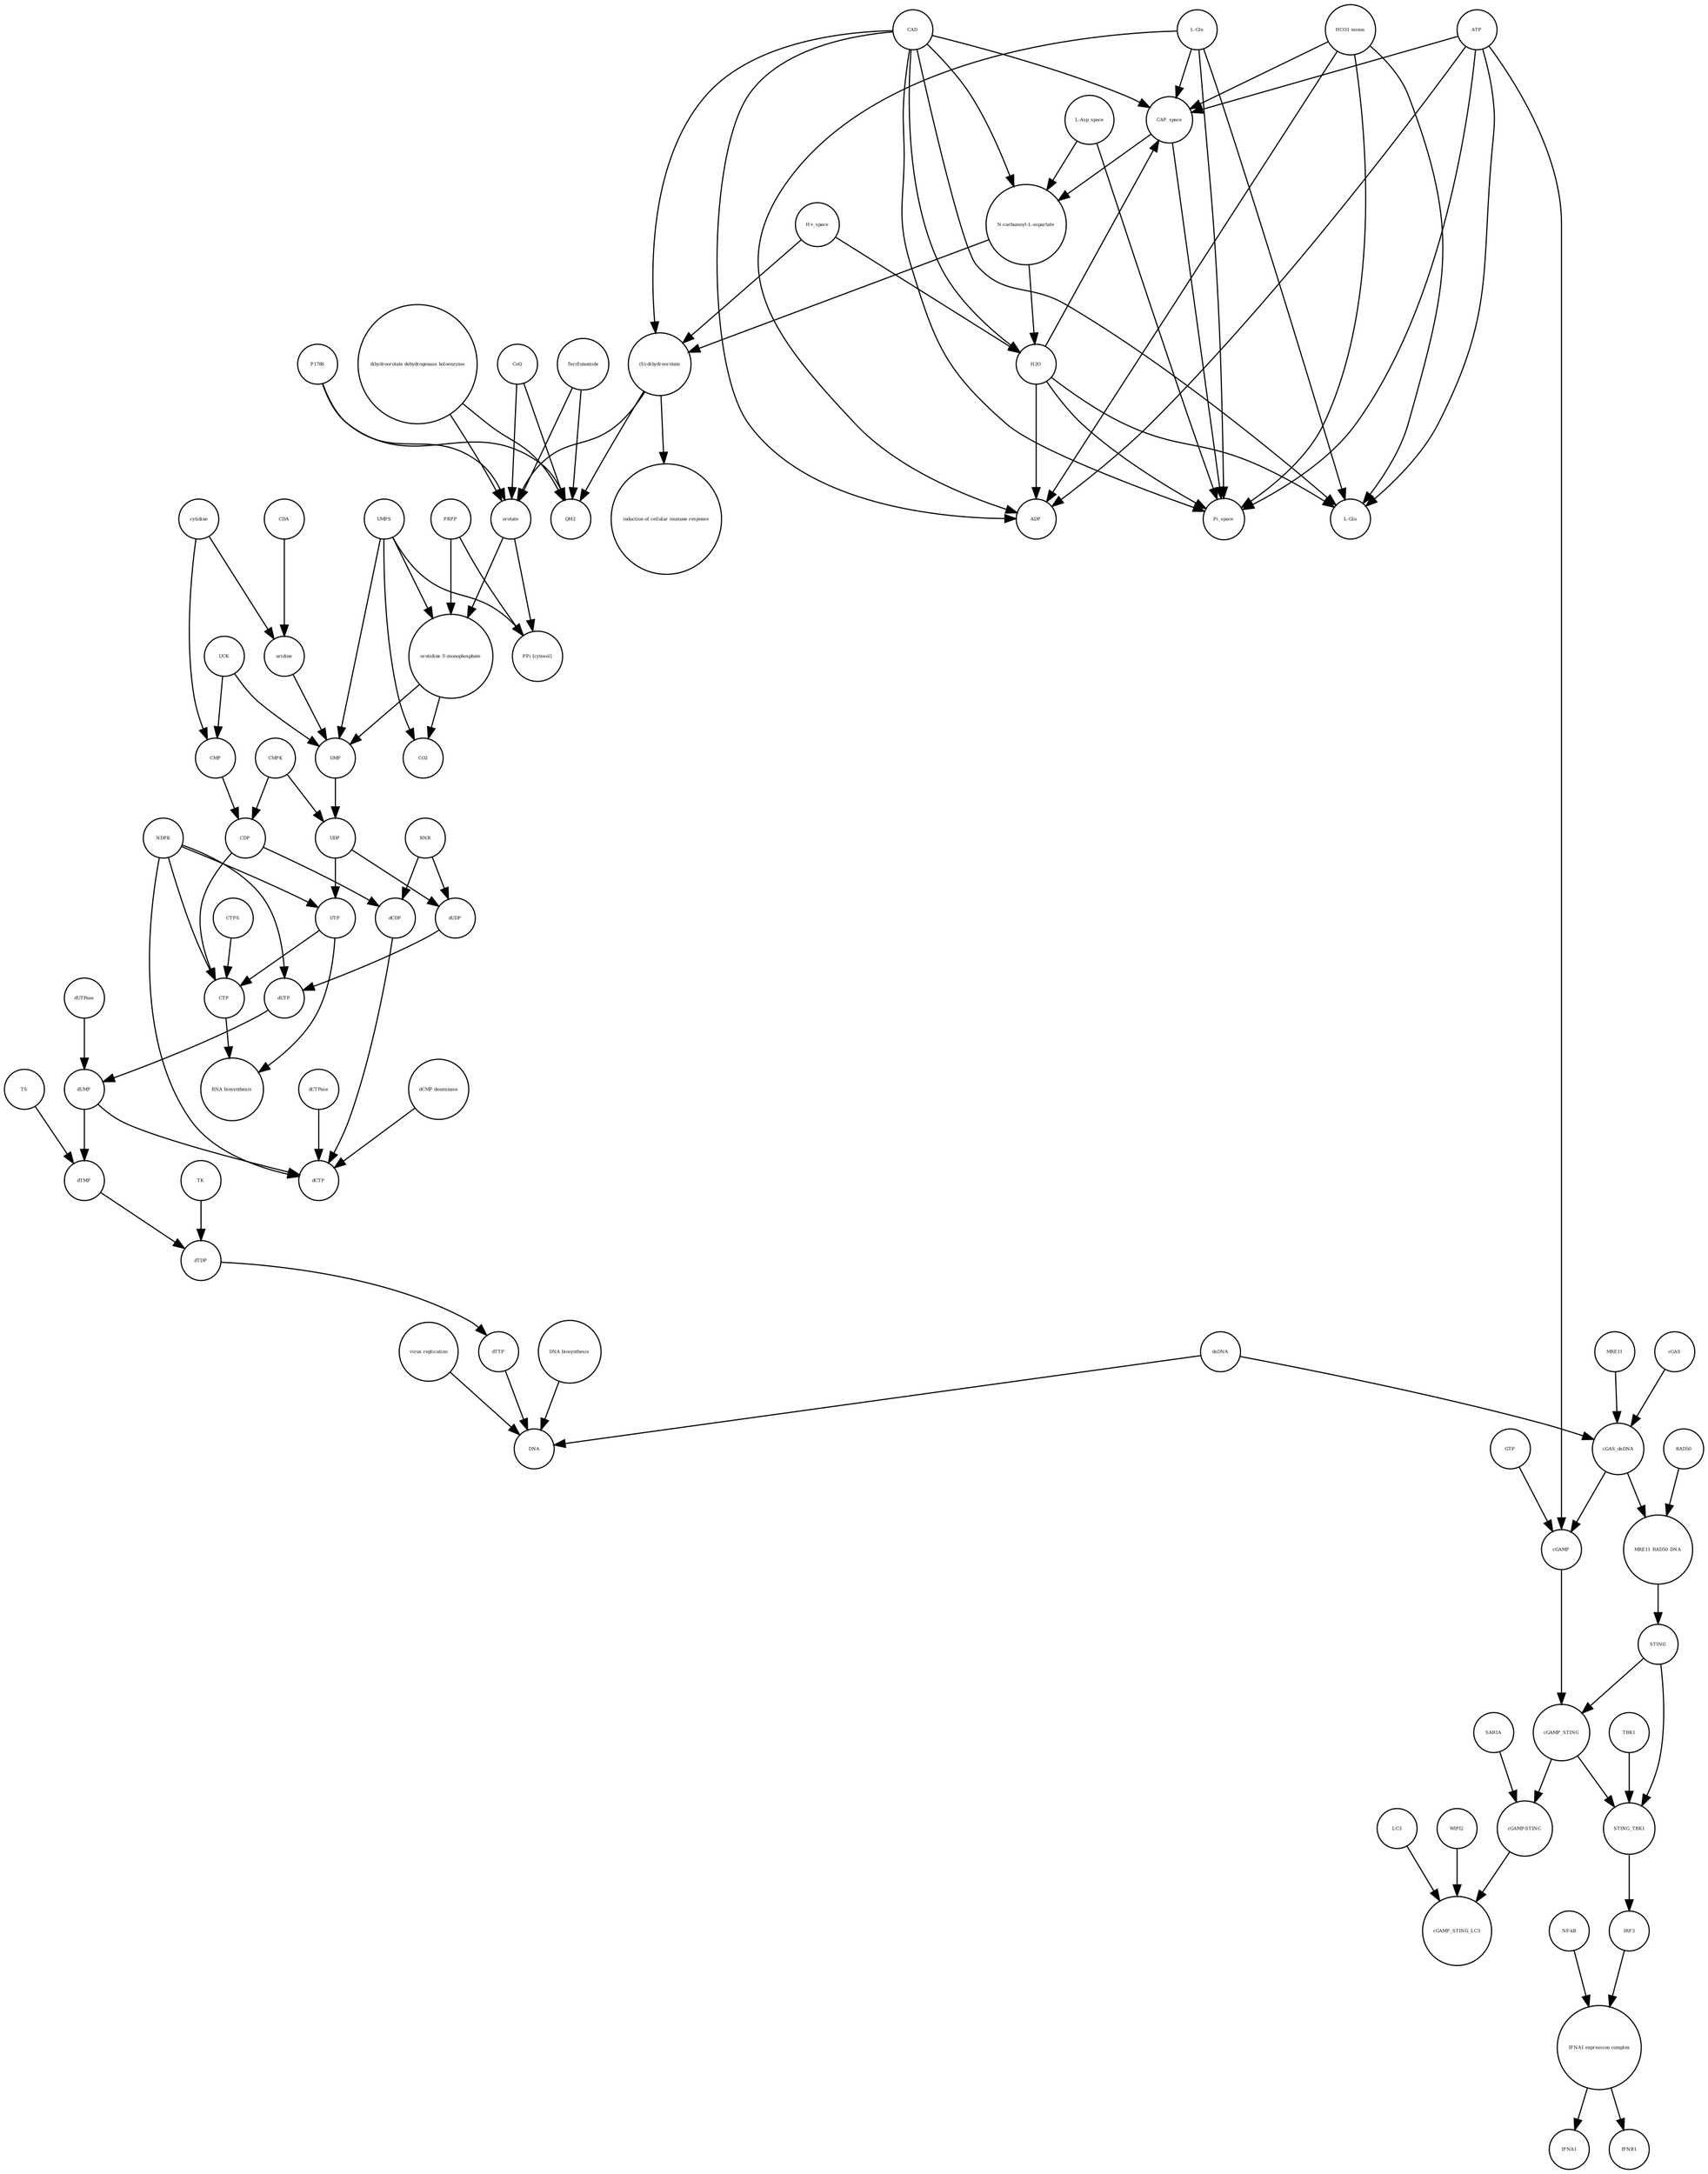 strict digraph  {
UTP [annotation="", bipartite=0, cls="simple chemical", fontsize=4, label=UTP, shape=circle];
"RNA biosynthesis" [annotation="urn_miriam_obo.go_GO%3A0032774", bipartite=0, cls=phenotype, fontsize=4, label="RNA biosynthesis", shape=circle];
CTP [annotation="", bipartite=0, cls="simple chemical", fontsize=4, label=CTP, shape=circle];
"(S)-dihydroorotate" [annotation="", bipartite=0, cls="simple chemical", fontsize=4, label="(S)-dihydroorotate", shape=circle];
"induction of cellular immune response" [annotation="", bipartite=0, cls=phenotype, fontsize=4, label="induction of cellular immune response", shape=circle];
ATP [annotation="", bipartite=0, cls="simple chemical", fontsize=4, label=ATP, shape=circle];
TS [annotation="", bipartite=0, cls=macromolecule, fontsize=4, label=TS, shape=circle];
IRF3 [annotation="", bipartite=0, cls="macromolecule multimer", fontsize=4, label=IRF3, shape=circle];
CO2 [annotation="", bipartite=0, cls="simple chemical", fontsize=4, label=CO2, shape=circle];
"cGAMP-STING" [annotation="", bipartite=0, cls=complex, fontsize=4, label="cGAMP-STING", shape=circle];
SAR1A [annotation="", bipartite=0, cls=macromolecule, fontsize=4, label=SAR1A, shape=circle];
uridine [annotation="", bipartite=0, cls="simple chemical", fontsize=4, label=uridine, shape=circle];
dCTPase [annotation="", bipartite=0, cls=macromolecule, fontsize=4, label=dCTPase, shape=circle];
dTMP [annotation="", bipartite=0, cls="simple chemical", fontsize=4, label=dTMP, shape=circle];
QH2 [annotation="", bipartite=0, cls="simple chemical", fontsize=4, label=QH2, shape=circle];
"IFNA1 expression complex" [annotation="", bipartite=0, cls=complex, fontsize=4, label="IFNA1 expression complex", shape=circle];
dUDP [annotation="", bipartite=0, cls="simple chemical", fontsize=4, label=dUDP, shape=circle];
"L-Gln" [annotation="", bipartite=0, cls="simple chemical", fontsize=4, label="L-Gln", shape=circle];
TBK1 [annotation="", bipartite=0, cls=macromolecule, fontsize=4, label=TBK1, shape=circle];
H2O [annotation="", bipartite=0, cls="simple chemical", fontsize=4, label=H2O, shape=circle];
dsDNA [annotation="", bipartite=0, cls="simple chemical", fontsize=4, label=dsDNA, shape=circle];
ADP [annotation="", bipartite=0, cls="simple chemical", fontsize=4, label=ADP, shape=circle];
orotate [annotation="", bipartite=0, cls="simple chemical", fontsize=4, label=orotate, shape=circle];
LC3 [annotation="", bipartite=0, cls=macromolecule, fontsize=4, label=LC3, shape=circle];
dUTP [annotation="", bipartite=0, cls="simple chemical", fontsize=4, label=dUTP, shape=circle];
"H+_space" [annotation="", bipartite=0, cls="simple chemical", fontsize=4, label="H+_space", shape=circle];
UDP [annotation="", bipartite=0, cls="simple chemical", fontsize=4, label=UDP, shape=circle];
CTPS [annotation="", bipartite=0, cls=macromolecule, fontsize=4, label=CTPS, shape=circle];
"N-carbamoyl-L-aspartate" [annotation="", bipartite=0, cls="simple chemical", fontsize=4, label="N-carbamoyl-L-aspartate", shape=circle];
UCK [annotation="", bipartite=0, cls=macromolecule, fontsize=4, label=UCK, shape=circle];
"L-Asp_space" [annotation="", bipartite=0, cls="simple chemical", fontsize=4, label="L-Asp_space", shape=circle];
TK [annotation="", bipartite=0, cls=macromolecule, fontsize=4, label=TK, shape=circle];
dUMP [annotation="", bipartite=0, cls="simple chemical", fontsize=4, label=dUMP, shape=circle];
UMPS [annotation="", bipartite=0, cls="macromolecule multimer", fontsize=4, label=UMPS, shape=circle];
NDPK [annotation="", bipartite=0, cls=macromolecule, fontsize=4, label=NDPK, shape=circle];
dTDP [annotation="", bipartite=0, cls="simple chemical", fontsize=4, label=dTDP, shape=circle];
cGAMP_STING [annotation="", bipartite=0, cls=complex, fontsize=4, label=cGAMP_STING, shape=circle];
"dihydroorotate dehydrogenase holoenzyme" [annotation="", bipartite=0, cls="simple chemical", fontsize=4, label="dihydroorotate dehydrogenase holoenzyme", shape=circle];
CMP [annotation="", bipartite=0, cls="simple chemical", fontsize=4, label=CMP, shape=circle];
cGAS [annotation="", bipartite=0, cls=macromolecule, fontsize=4, label=cGAS, shape=circle];
CoQ [annotation="", bipartite=0, cls="simple chemical", fontsize=4, label=CoQ, shape=circle];
WIPI2 [annotation="", bipartite=0, cls=macromolecule, fontsize=4, label=WIPI2, shape=circle];
DNA [annotation="", bipartite=0, cls="nucleic acid feature", fontsize=4, label=DNA, shape=circle];
IFNA1 [annotation="", bipartite=0, cls="nucleic acid feature", fontsize=4, label=IFNA1, shape=circle];
UMP [annotation="", bipartite=0, cls="simple chemical", fontsize=4, label=UMP, shape=circle];
"DNA biosynthesis" [annotation="urn_miriam_obo.go_GO%3A0071897", bipartite=0, cls=phenotype, fontsize=4, label="DNA biosynthesis", shape=circle];
cGAS_dsDNA [annotation="", bipartite=0, cls=complex, fontsize=4, label=cGAS_dsDNA, shape=circle];
dUTPase [annotation="", bipartite=0, cls=macromolecule, fontsize=4, label=dUTPase, shape=circle];
GTP [annotation="", bipartite=0, cls="simple chemical", fontsize=4, label=GTP, shape=circle];
CDP [annotation="", bipartite=0, cls="simple chemical", fontsize=4, label=CDP, shape=circle];
Pi_space [annotation="", bipartite=0, cls="simple chemical", fontsize=4, label=Pi_space, shape=circle];
cGAMP [annotation="", bipartite=0, cls="simple chemical", fontsize=4, label=cGAMP, shape=circle];
Teriflunomide [annotation="", bipartite=0, cls="simple chemical", fontsize=4, label=Teriflunomide, shape=circle];
dCDP [annotation="", bipartite=0, cls="simple chemical", fontsize=4, label=dCDP, shape=circle];
IFNB1 [annotation="", bipartite=0, cls="nucleic acid feature", fontsize=4, label=IFNB1, shape=circle];
MRE11_RAD50_DNA [annotation="", bipartite=0, cls=complex, fontsize=4, label=MRE11_RAD50_DNA, shape=circle];
CMPK [annotation="", bipartite=0, cls=macromolecule, fontsize=4, label=CMPK, shape=circle];
"dCMP deaminase" [annotation="", bipartite=0, cls=macromolecule, fontsize=4, label="dCMP deaminase", shape=circle];
CDA [annotation="", bipartite=0, cls=macromolecule, fontsize=4, label=CDA, shape=circle];
MRE11 [annotation="", bipartite=0, cls="macromolecule multimer", fontsize=4, label=MRE11, shape=circle];
RAD50 [annotation="", bipartite=0, cls="macromolecule multimer", fontsize=4, label=RAD50, shape=circle];
CAD [annotation="", bipartite=0, cls=macromolecule, fontsize=4, label=CAD, shape=circle];
P1788 [annotation="", bipartite=0, cls="simple chemical", fontsize=4, label=P1788, shape=circle];
dCTP [annotation="", bipartite=0, cls="simple chemical", fontsize=4, label=dCTP, shape=circle];
"NF-kB" [annotation="", bipartite=0, cls=complex, fontsize=4, label="NF-kB", shape=circle];
"L-Glu" [annotation="", bipartite=0, cls="simple chemical", fontsize=4, label="L-Glu", shape=circle];
"PPi [cytosol]" [annotation="", bipartite=0, cls="simple chemical", fontsize=4, label="PPi [cytosol]", shape=circle];
"virus replication" [annotation="", bipartite=0, cls=phenotype, fontsize=4, label="virus replication", shape=circle];
PRPP [annotation="", bipartite=0, cls="simple chemical", fontsize=4, label=PRPP, shape=circle];
HCO3_minus [annotation="", bipartite=0, cls="simple chemical", fontsize=4, label=HCO3_minus, shape=circle];
STING [annotation="", bipartite=0, cls="macromolecule multimer", fontsize=4, label=STING, shape=circle];
RNR [annotation="", bipartite=0, cls=macromolecule, fontsize=4, label=RNR, shape=circle];
STING_TBK1 [annotation="", bipartite=0, cls=complex, fontsize=4, label=STING_TBK1, shape=circle];
dTTP [annotation="", bipartite=0, cls="simple chemical", fontsize=4, label=dTTP, shape=circle];
"orotidine 5'-monophosphate" [annotation="", bipartite=0, cls="simple chemical", fontsize=4, label="orotidine 5'-monophosphate", shape=circle];
CAP_space [annotation="", bipartite=0, cls="simple chemical", fontsize=4, label=CAP_space, shape=circle];
cytidine [annotation="", bipartite=0, cls="simple chemical", fontsize=4, label=cytidine, shape=circle];
cGAMP_STING_LC3 [annotation="", bipartite=0, cls=complex, fontsize=4, label=cGAMP_STING_LC3, shape=circle];
UTP -> "RNA biosynthesis"  [annotation="", interaction_type="necessary stimulation"];
UTP -> CTP  [annotation="", interaction_type=production];
CTP -> "RNA biosynthesis"  [annotation="", interaction_type="necessary stimulation"];
"(S)-dihydroorotate" -> "induction of cellular immune response"  [annotation="", interaction_type="necessary stimulation"];
"(S)-dihydroorotate" -> orotate  [annotation="", interaction_type=production];
"(S)-dihydroorotate" -> QH2  [annotation="", interaction_type=production];
ATP -> cGAMP  [annotation="", interaction_type=production];
ATP -> "L-Glu"  [annotation="", interaction_type=production];
ATP -> Pi_space  [annotation="", interaction_type=production];
ATP -> CAP_space  [annotation="", interaction_type=production];
ATP -> ADP  [annotation="", interaction_type=production];
TS -> dTMP  [annotation="", interaction_type=catalysis];
IRF3 -> "IFNA1 expression complex"  [annotation="", interaction_type=production];
"cGAMP-STING" -> cGAMP_STING_LC3  [annotation="", interaction_type=production];
SAR1A -> "cGAMP-STING"  [annotation="", interaction_type=catalysis];
uridine -> UMP  [annotation="", interaction_type=production];
dCTPase -> dCTP  [annotation="", interaction_type=catalysis];
dTMP -> dTDP  [annotation="", interaction_type=production];
"IFNA1 expression complex" -> IFNB1  [annotation="", interaction_type=stimulation];
"IFNA1 expression complex" -> IFNA1  [annotation="", interaction_type=stimulation];
dUDP -> dUTP  [annotation="", interaction_type=production];
"L-Gln" -> CAP_space  [annotation="", interaction_type=production];
"L-Gln" -> Pi_space  [annotation="", interaction_type=production];
"L-Gln" -> ADP  [annotation="", interaction_type=production];
"L-Gln" -> "L-Glu"  [annotation="", interaction_type=production];
TBK1 -> STING_TBK1  [annotation="", interaction_type=production];
H2O -> CAP_space  [annotation="", interaction_type=production];
H2O -> Pi_space  [annotation="", interaction_type=production];
H2O -> ADP  [annotation="", interaction_type=production];
H2O -> "L-Glu"  [annotation="", interaction_type=production];
dsDNA -> DNA  [annotation="", interaction_type=production];
dsDNA -> cGAS_dsDNA  [annotation="", interaction_type=production];
orotate -> "PPi [cytosol]"  [annotation="", interaction_type=production];
orotate -> "orotidine 5'-monophosphate"  [annotation="", interaction_type=production];
LC3 -> cGAMP_STING_LC3  [annotation="", interaction_type=production];
dUTP -> dUMP  [annotation="", interaction_type=production];
"H+_space" -> "(S)-dihydroorotate"  [annotation="", interaction_type=production];
"H+_space" -> H2O  [annotation="", interaction_type=production];
UDP -> dUDP  [annotation="", interaction_type=production];
UDP -> UTP  [annotation="", interaction_type=production];
CTPS -> CTP  [annotation="", interaction_type=catalysis];
"N-carbamoyl-L-aspartate" -> "(S)-dihydroorotate"  [annotation="", interaction_type=production];
"N-carbamoyl-L-aspartate" -> H2O  [annotation="", interaction_type=production];
UCK -> CMP  [annotation="", interaction_type=catalysis];
UCK -> UMP  [annotation="", interaction_type=catalysis];
"L-Asp_space" -> Pi_space  [annotation="", interaction_type=production];
"L-Asp_space" -> "N-carbamoyl-L-aspartate"  [annotation="", interaction_type=production];
TK -> dTDP  [annotation="", interaction_type=catalysis];
dUMP -> dTMP  [annotation="", interaction_type=production];
dUMP -> dCTP  [annotation="", interaction_type=production];
UMPS -> CO2  [annotation=urn_miriam_reactome_REACT_1698, interaction_type=catalysis];
UMPS -> UMP  [annotation=urn_miriam_reactome_REACT_1698, interaction_type=catalysis];
UMPS -> "PPi [cytosol]"  [annotation=urn_miriam_reactome_REACT_1698, interaction_type=catalysis];
UMPS -> "orotidine 5'-monophosphate"  [annotation=urn_miriam_reactome_REACT_1698, interaction_type=catalysis];
NDPK -> dUTP  [annotation="", interaction_type=catalysis];
NDPK -> CTP  [annotation="", interaction_type=catalysis];
NDPK -> dCTP  [annotation="", interaction_type=catalysis];
NDPK -> UTP  [annotation="", interaction_type=catalysis];
dTDP -> dTTP  [annotation="", interaction_type=production];
cGAMP_STING -> "cGAMP-STING"  [annotation="", interaction_type=production];
cGAMP_STING -> STING_TBK1  [annotation="", interaction_type=production];
"dihydroorotate dehydrogenase holoenzyme" -> orotate  [annotation=urn_miriam_reactome_REACT_1698, interaction_type=catalysis];
"dihydroorotate dehydrogenase holoenzyme" -> QH2  [annotation=urn_miriam_reactome_REACT_1698, interaction_type=catalysis];
CMP -> CDP  [annotation="", interaction_type=production];
cGAS -> cGAS_dsDNA  [annotation="", interaction_type=production];
CoQ -> orotate  [annotation="", interaction_type=production];
CoQ -> QH2  [annotation="", interaction_type=production];
WIPI2 -> cGAMP_STING_LC3  [annotation="", interaction_type=catalysis];
UMP -> UDP  [annotation="", interaction_type=production];
"DNA biosynthesis" -> DNA  [annotation="", interaction_type=catalysis];
cGAS_dsDNA -> cGAMP  [annotation="", interaction_type=catalysis];
cGAS_dsDNA -> MRE11_RAD50_DNA  [annotation="", interaction_type=production];
dUTPase -> dUMP  [annotation="", interaction_type=catalysis];
GTP -> cGAMP  [annotation="", interaction_type=production];
CDP -> CTP  [annotation="", interaction_type=production];
CDP -> dCDP  [annotation="", interaction_type=production];
cGAMP -> cGAMP_STING  [annotation="", interaction_type=production];
Teriflunomide -> orotate  [annotation=urn_miriam_reactome_REACT_1698, interaction_type=inhibition];
Teriflunomide -> QH2  [annotation=urn_miriam_reactome_REACT_1698, interaction_type=inhibition];
dCDP -> dCTP  [annotation="", interaction_type=production];
MRE11_RAD50_DNA -> STING  [annotation="", interaction_type=catalysis];
CMPK -> CDP  [annotation="", interaction_type=catalysis];
CMPK -> UDP  [annotation="", interaction_type=catalysis];
"dCMP deaminase" -> dCTP  [annotation="", interaction_type=catalysis];
CDA -> uridine  [annotation="", interaction_type=catalysis];
MRE11 -> cGAS_dsDNA  [annotation="", interaction_type=production];
RAD50 -> MRE11_RAD50_DNA  [annotation="", interaction_type=production];
CAD -> "N-carbamoyl-L-aspartate"  [annotation=urn_miriam_reactome_REACT_1698, interaction_type=catalysis];
CAD -> Pi_space  [annotation=urn_miriam_reactome_REACT_1698, interaction_type=catalysis];
CAD -> "L-Glu"  [annotation=urn_miriam_reactome_REACT_1698, interaction_type=catalysis];
CAD -> CAP_space  [annotation=urn_miriam_reactome_REACT_1698, interaction_type=catalysis];
CAD -> ADP  [annotation=urn_miriam_reactome_REACT_1698, interaction_type=catalysis];
CAD -> H2O  [annotation=urn_miriam_reactome_REACT_1698, interaction_type=catalysis];
CAD -> "(S)-dihydroorotate"  [annotation=urn_miriam_reactome_REACT_1698, interaction_type=catalysis];
P1788 -> orotate  [annotation=urn_miriam_reactome_REACT_1698, interaction_type=inhibition];
P1788 -> QH2  [annotation=urn_miriam_reactome_REACT_1698, interaction_type=inhibition];
"NF-kB" -> "IFNA1 expression complex"  [annotation="", interaction_type=production];
"virus replication" -> DNA  [annotation="", interaction_type=inhibition];
PRPP -> "PPi [cytosol]"  [annotation="", interaction_type=production];
PRPP -> "orotidine 5'-monophosphate"  [annotation="", interaction_type=production];
HCO3_minus -> CAP_space  [annotation="", interaction_type=production];
HCO3_minus -> Pi_space  [annotation="", interaction_type=production];
HCO3_minus -> ADP  [annotation="", interaction_type=production];
HCO3_minus -> "L-Glu"  [annotation="", interaction_type=production];
STING -> STING_TBK1  [annotation="", interaction_type=production];
STING -> cGAMP_STING  [annotation="", interaction_type=production];
RNR -> dUDP  [annotation="", interaction_type=catalysis];
RNR -> dCDP  [annotation="", interaction_type=catalysis];
STING_TBK1 -> IRF3  [annotation="", interaction_type=catalysis];
dTTP -> DNA  [annotation="", interaction_type=production];
"orotidine 5'-monophosphate" -> CO2  [annotation="", interaction_type=production];
"orotidine 5'-monophosphate" -> UMP  [annotation="", interaction_type=production];
CAP_space -> Pi_space  [annotation="", interaction_type=production];
CAP_space -> "N-carbamoyl-L-aspartate"  [annotation="", interaction_type=production];
cytidine -> uridine  [annotation="", interaction_type=production];
cytidine -> CMP  [annotation="", interaction_type=production];
}
